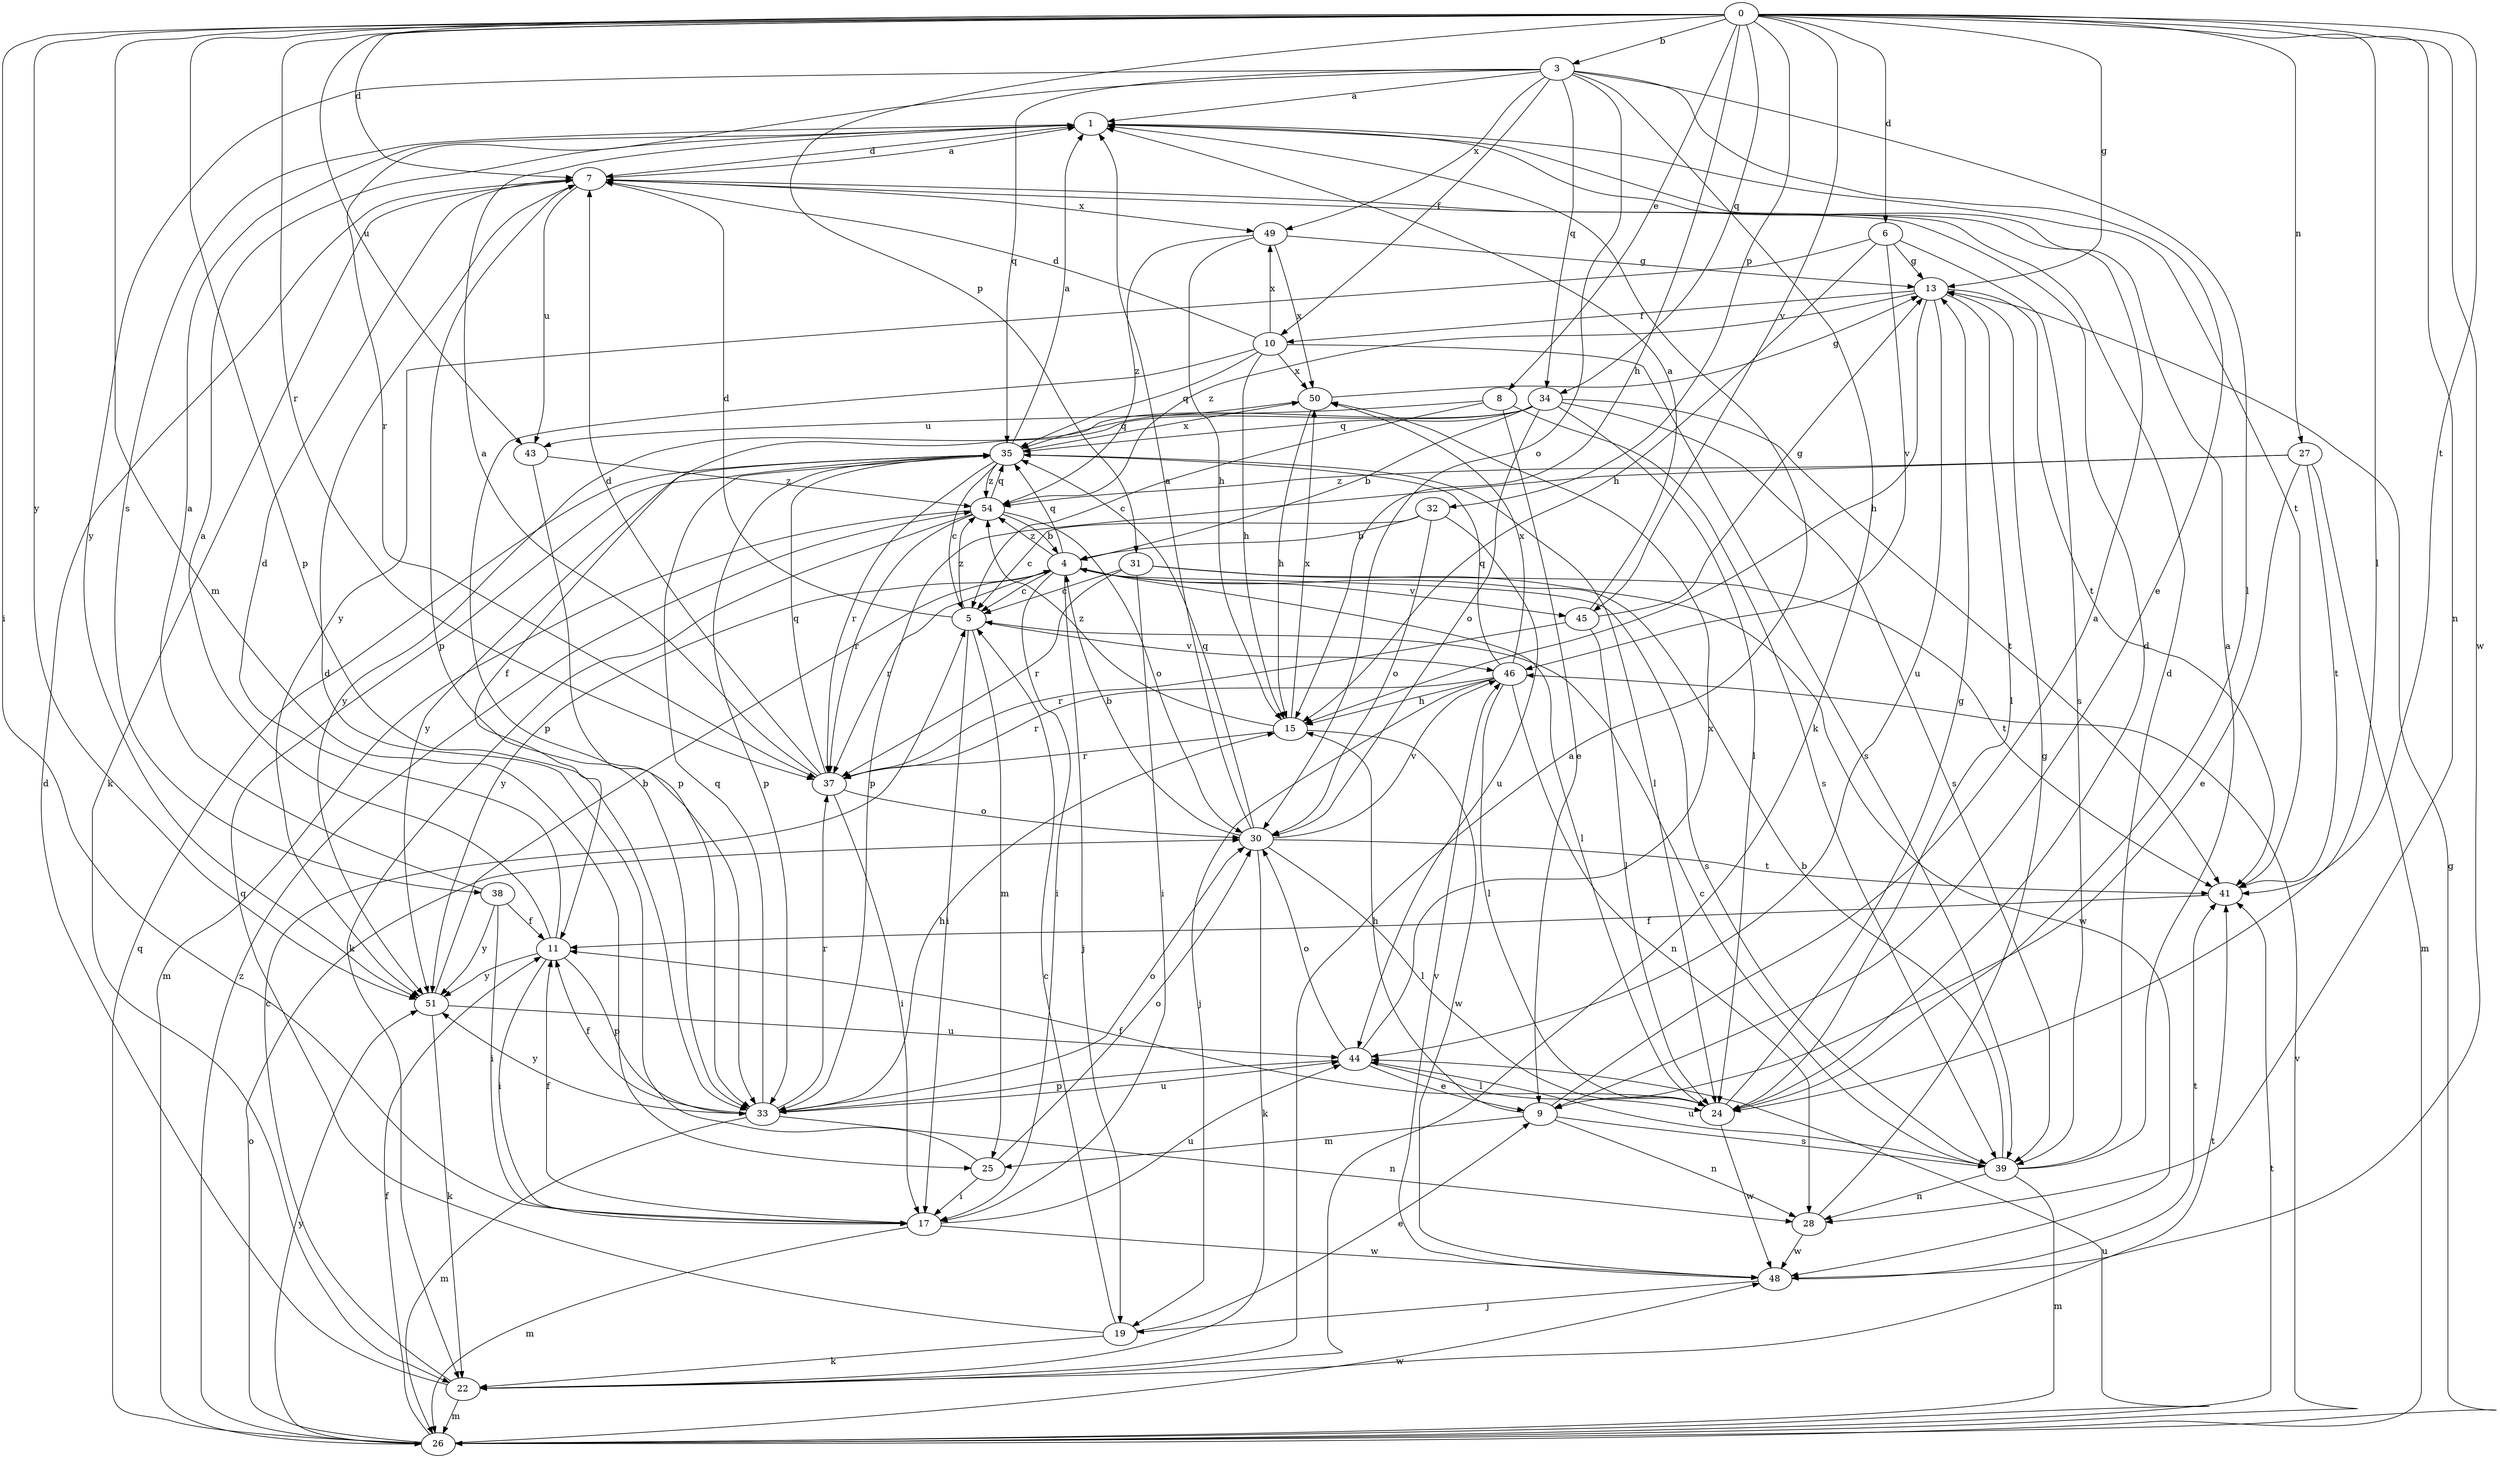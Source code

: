 strict digraph  {
0;
1;
3;
4;
5;
6;
7;
8;
9;
10;
11;
13;
15;
17;
19;
22;
24;
25;
26;
27;
28;
30;
31;
32;
33;
34;
35;
37;
38;
39;
41;
43;
44;
45;
46;
48;
49;
50;
51;
54;
0 -> 3  [label=b];
0 -> 6  [label=d];
0 -> 7  [label=d];
0 -> 8  [label=e];
0 -> 13  [label=g];
0 -> 15  [label=h];
0 -> 17  [label=i];
0 -> 24  [label=l];
0 -> 25  [label=m];
0 -> 27  [label=n];
0 -> 28  [label=n];
0 -> 31  [label=p];
0 -> 32  [label=p];
0 -> 33  [label=p];
0 -> 34  [label=q];
0 -> 37  [label=r];
0 -> 41  [label=t];
0 -> 43  [label=u];
0 -> 45  [label=v];
0 -> 48  [label=w];
0 -> 51  [label=y];
1 -> 7  [label=d];
1 -> 38  [label=s];
1 -> 41  [label=t];
3 -> 1  [label=a];
3 -> 9  [label=e];
3 -> 10  [label=f];
3 -> 22  [label=k];
3 -> 24  [label=l];
3 -> 30  [label=o];
3 -> 34  [label=q];
3 -> 35  [label=q];
3 -> 37  [label=r];
3 -> 49  [label=x];
3 -> 51  [label=y];
4 -> 5  [label=c];
4 -> 17  [label=i];
4 -> 19  [label=j];
4 -> 24  [label=l];
4 -> 35  [label=q];
4 -> 37  [label=r];
4 -> 39  [label=s];
4 -> 45  [label=v];
4 -> 51  [label=y];
4 -> 54  [label=z];
5 -> 7  [label=d];
5 -> 17  [label=i];
5 -> 25  [label=m];
5 -> 46  [label=v];
5 -> 54  [label=z];
6 -> 13  [label=g];
6 -> 15  [label=h];
6 -> 39  [label=s];
6 -> 46  [label=v];
6 -> 51  [label=y];
7 -> 1  [label=a];
7 -> 22  [label=k];
7 -> 33  [label=p];
7 -> 43  [label=u];
7 -> 49  [label=x];
8 -> 5  [label=c];
8 -> 9  [label=e];
8 -> 39  [label=s];
8 -> 43  [label=u];
9 -> 1  [label=a];
9 -> 15  [label=h];
9 -> 25  [label=m];
9 -> 28  [label=n];
9 -> 39  [label=s];
10 -> 7  [label=d];
10 -> 15  [label=h];
10 -> 33  [label=p];
10 -> 35  [label=q];
10 -> 39  [label=s];
10 -> 49  [label=x];
10 -> 50  [label=x];
11 -> 1  [label=a];
11 -> 7  [label=d];
11 -> 17  [label=i];
11 -> 33  [label=p];
11 -> 51  [label=y];
13 -> 10  [label=f];
13 -> 15  [label=h];
13 -> 24  [label=l];
13 -> 41  [label=t];
13 -> 44  [label=u];
13 -> 54  [label=z];
15 -> 37  [label=r];
15 -> 48  [label=w];
15 -> 50  [label=x];
15 -> 54  [label=z];
17 -> 11  [label=f];
17 -> 26  [label=m];
17 -> 44  [label=u];
17 -> 48  [label=w];
19 -> 5  [label=c];
19 -> 9  [label=e];
19 -> 22  [label=k];
19 -> 35  [label=q];
22 -> 1  [label=a];
22 -> 5  [label=c];
22 -> 7  [label=d];
22 -> 26  [label=m];
22 -> 41  [label=t];
24 -> 7  [label=d];
24 -> 11  [label=f];
24 -> 13  [label=g];
24 -> 48  [label=w];
25 -> 7  [label=d];
25 -> 17  [label=i];
25 -> 30  [label=o];
26 -> 11  [label=f];
26 -> 13  [label=g];
26 -> 30  [label=o];
26 -> 35  [label=q];
26 -> 41  [label=t];
26 -> 44  [label=u];
26 -> 46  [label=v];
26 -> 48  [label=w];
26 -> 51  [label=y];
26 -> 54  [label=z];
27 -> 9  [label=e];
27 -> 26  [label=m];
27 -> 33  [label=p];
27 -> 41  [label=t];
27 -> 54  [label=z];
28 -> 13  [label=g];
28 -> 48  [label=w];
30 -> 1  [label=a];
30 -> 4  [label=b];
30 -> 22  [label=k];
30 -> 24  [label=l];
30 -> 35  [label=q];
30 -> 41  [label=t];
30 -> 46  [label=v];
31 -> 5  [label=c];
31 -> 17  [label=i];
31 -> 37  [label=r];
31 -> 41  [label=t];
31 -> 48  [label=w];
32 -> 4  [label=b];
32 -> 5  [label=c];
32 -> 30  [label=o];
32 -> 44  [label=u];
33 -> 11  [label=f];
33 -> 15  [label=h];
33 -> 26  [label=m];
33 -> 28  [label=n];
33 -> 30  [label=o];
33 -> 35  [label=q];
33 -> 37  [label=r];
33 -> 44  [label=u];
33 -> 51  [label=y];
34 -> 4  [label=b];
34 -> 11  [label=f];
34 -> 24  [label=l];
34 -> 30  [label=o];
34 -> 35  [label=q];
34 -> 39  [label=s];
34 -> 41  [label=t];
34 -> 51  [label=y];
35 -> 1  [label=a];
35 -> 5  [label=c];
35 -> 24  [label=l];
35 -> 33  [label=p];
35 -> 37  [label=r];
35 -> 50  [label=x];
35 -> 51  [label=y];
35 -> 54  [label=z];
37 -> 1  [label=a];
37 -> 7  [label=d];
37 -> 17  [label=i];
37 -> 30  [label=o];
37 -> 35  [label=q];
38 -> 1  [label=a];
38 -> 11  [label=f];
38 -> 17  [label=i];
38 -> 51  [label=y];
39 -> 1  [label=a];
39 -> 4  [label=b];
39 -> 5  [label=c];
39 -> 7  [label=d];
39 -> 26  [label=m];
39 -> 28  [label=n];
39 -> 44  [label=u];
41 -> 11  [label=f];
43 -> 33  [label=p];
43 -> 54  [label=z];
44 -> 9  [label=e];
44 -> 24  [label=l];
44 -> 30  [label=o];
44 -> 33  [label=p];
44 -> 50  [label=x];
45 -> 1  [label=a];
45 -> 13  [label=g];
45 -> 24  [label=l];
45 -> 37  [label=r];
46 -> 15  [label=h];
46 -> 19  [label=j];
46 -> 24  [label=l];
46 -> 28  [label=n];
46 -> 35  [label=q];
46 -> 37  [label=r];
46 -> 50  [label=x];
48 -> 19  [label=j];
48 -> 41  [label=t];
48 -> 46  [label=v];
49 -> 13  [label=g];
49 -> 15  [label=h];
49 -> 50  [label=x];
49 -> 54  [label=z];
50 -> 13  [label=g];
50 -> 15  [label=h];
50 -> 35  [label=q];
51 -> 4  [label=b];
51 -> 22  [label=k];
51 -> 44  [label=u];
54 -> 4  [label=b];
54 -> 22  [label=k];
54 -> 26  [label=m];
54 -> 30  [label=o];
54 -> 35  [label=q];
54 -> 37  [label=r];
}
